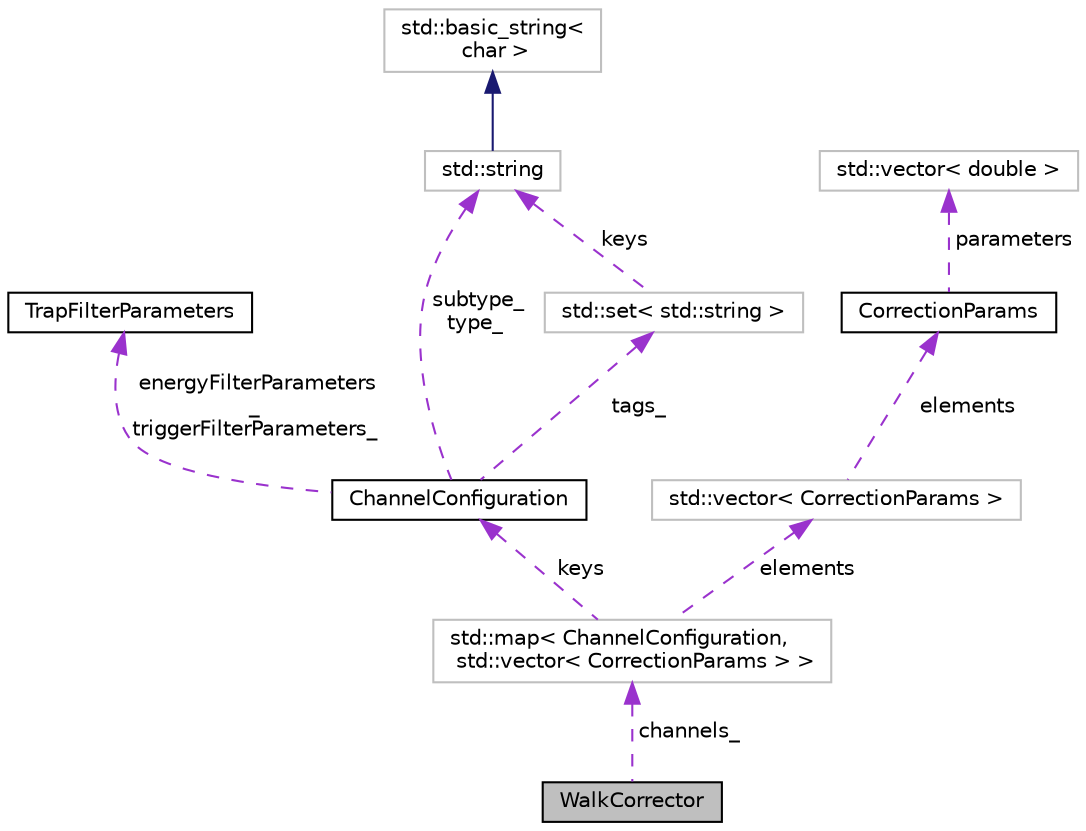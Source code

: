 digraph "WalkCorrector"
{
  edge [fontname="Helvetica",fontsize="10",labelfontname="Helvetica",labelfontsize="10"];
  node [fontname="Helvetica",fontsize="10",shape=record];
  Node1 [label="WalkCorrector",height=0.2,width=0.4,color="black", fillcolor="grey75", style="filled", fontcolor="black"];
  Node2 -> Node1 [dir="back",color="darkorchid3",fontsize="10",style="dashed",label=" channels_" ,fontname="Helvetica"];
  Node2 [label="std::map\< ChannelConfiguration,\l std::vector\< CorrectionParams \> \>",height=0.2,width=0.4,color="grey75", fillcolor="white", style="filled"];
  Node3 -> Node2 [dir="back",color="darkorchid3",fontsize="10",style="dashed",label=" keys" ,fontname="Helvetica"];
  Node3 [label="ChannelConfiguration",height=0.2,width=0.4,color="black", fillcolor="white", style="filled",URL="$d6/d20/class_channel_configuration.html"];
  Node4 -> Node3 [dir="back",color="darkorchid3",fontsize="10",style="dashed",label=" energyFilterParameters\l_\ntriggerFilterParameters_" ,fontname="Helvetica"];
  Node4 [label="TrapFilterParameters",height=0.2,width=0.4,color="black", fillcolor="white", style="filled",URL="$d1/d97/class_trap_filter_parameters.html",tooltip="Simple class that holds trapezoidal filter parameters. "];
  Node5 -> Node3 [dir="back",color="darkorchid3",fontsize="10",style="dashed",label=" tags_" ,fontname="Helvetica"];
  Node5 [label="std::set\< std::string \>",height=0.2,width=0.4,color="grey75", fillcolor="white", style="filled"];
  Node6 -> Node5 [dir="back",color="darkorchid3",fontsize="10",style="dashed",label=" keys" ,fontname="Helvetica"];
  Node6 [label="std::string",height=0.2,width=0.4,color="grey75", fillcolor="white", style="filled",tooltip="STL class. "];
  Node7 -> Node6 [dir="back",color="midnightblue",fontsize="10",style="solid",fontname="Helvetica"];
  Node7 [label="std::basic_string\<\l char \>",height=0.2,width=0.4,color="grey75", fillcolor="white", style="filled",tooltip="STL class. "];
  Node6 -> Node3 [dir="back",color="darkorchid3",fontsize="10",style="dashed",label=" subtype_\ntype_" ,fontname="Helvetica"];
  Node8 -> Node2 [dir="back",color="darkorchid3",fontsize="10",style="dashed",label=" elements" ,fontname="Helvetica"];
  Node8 [label="std::vector\< CorrectionParams \>",height=0.2,width=0.4,color="grey75", fillcolor="white", style="filled"];
  Node9 -> Node8 [dir="back",color="darkorchid3",fontsize="10",style="dashed",label=" elements" ,fontname="Helvetica"];
  Node9 [label="CorrectionParams",height=0.2,width=0.4,color="black", fillcolor="white", style="filled",URL="$d6/dac/struct_correction_params.html",tooltip="This structure holds walk calibration model identfier and vector of parameters needed for the functio..."];
  Node10 -> Node9 [dir="back",color="darkorchid3",fontsize="10",style="dashed",label=" parameters" ,fontname="Helvetica"];
  Node10 [label="std::vector\< double \>",height=0.2,width=0.4,color="grey75", fillcolor="white", style="filled"];
}
